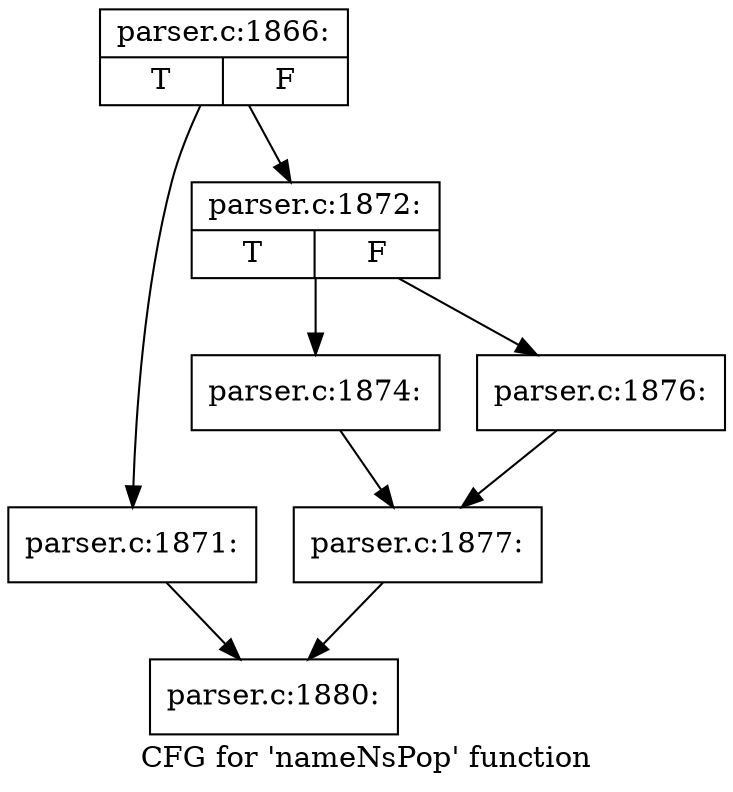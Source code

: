 digraph "CFG for 'nameNsPop' function" {
	label="CFG for 'nameNsPop' function";

	Node0x6368270 [shape=record,label="{parser.c:1866:|{<s0>T|<s1>F}}"];
	Node0x6368270 -> Node0x6368370;
	Node0x6368270 -> Node0x63683c0;
	Node0x6368370 [shape=record,label="{parser.c:1871:}"];
	Node0x6368370 -> Node0x636b0f0;
	Node0x63683c0 [shape=record,label="{parser.c:1872:|{<s0>T|<s1>F}}"];
	Node0x63683c0 -> Node0x636ff20;
	Node0x63683c0 -> Node0x636ffc0;
	Node0x636ff20 [shape=record,label="{parser.c:1874:}"];
	Node0x636ff20 -> Node0x636ff70;
	Node0x636ffc0 [shape=record,label="{parser.c:1876:}"];
	Node0x636ffc0 -> Node0x636ff70;
	Node0x636ff70 [shape=record,label="{parser.c:1877:}"];
	Node0x636ff70 -> Node0x636b0f0;
	Node0x636b0f0 [shape=record,label="{parser.c:1880:}"];
}

